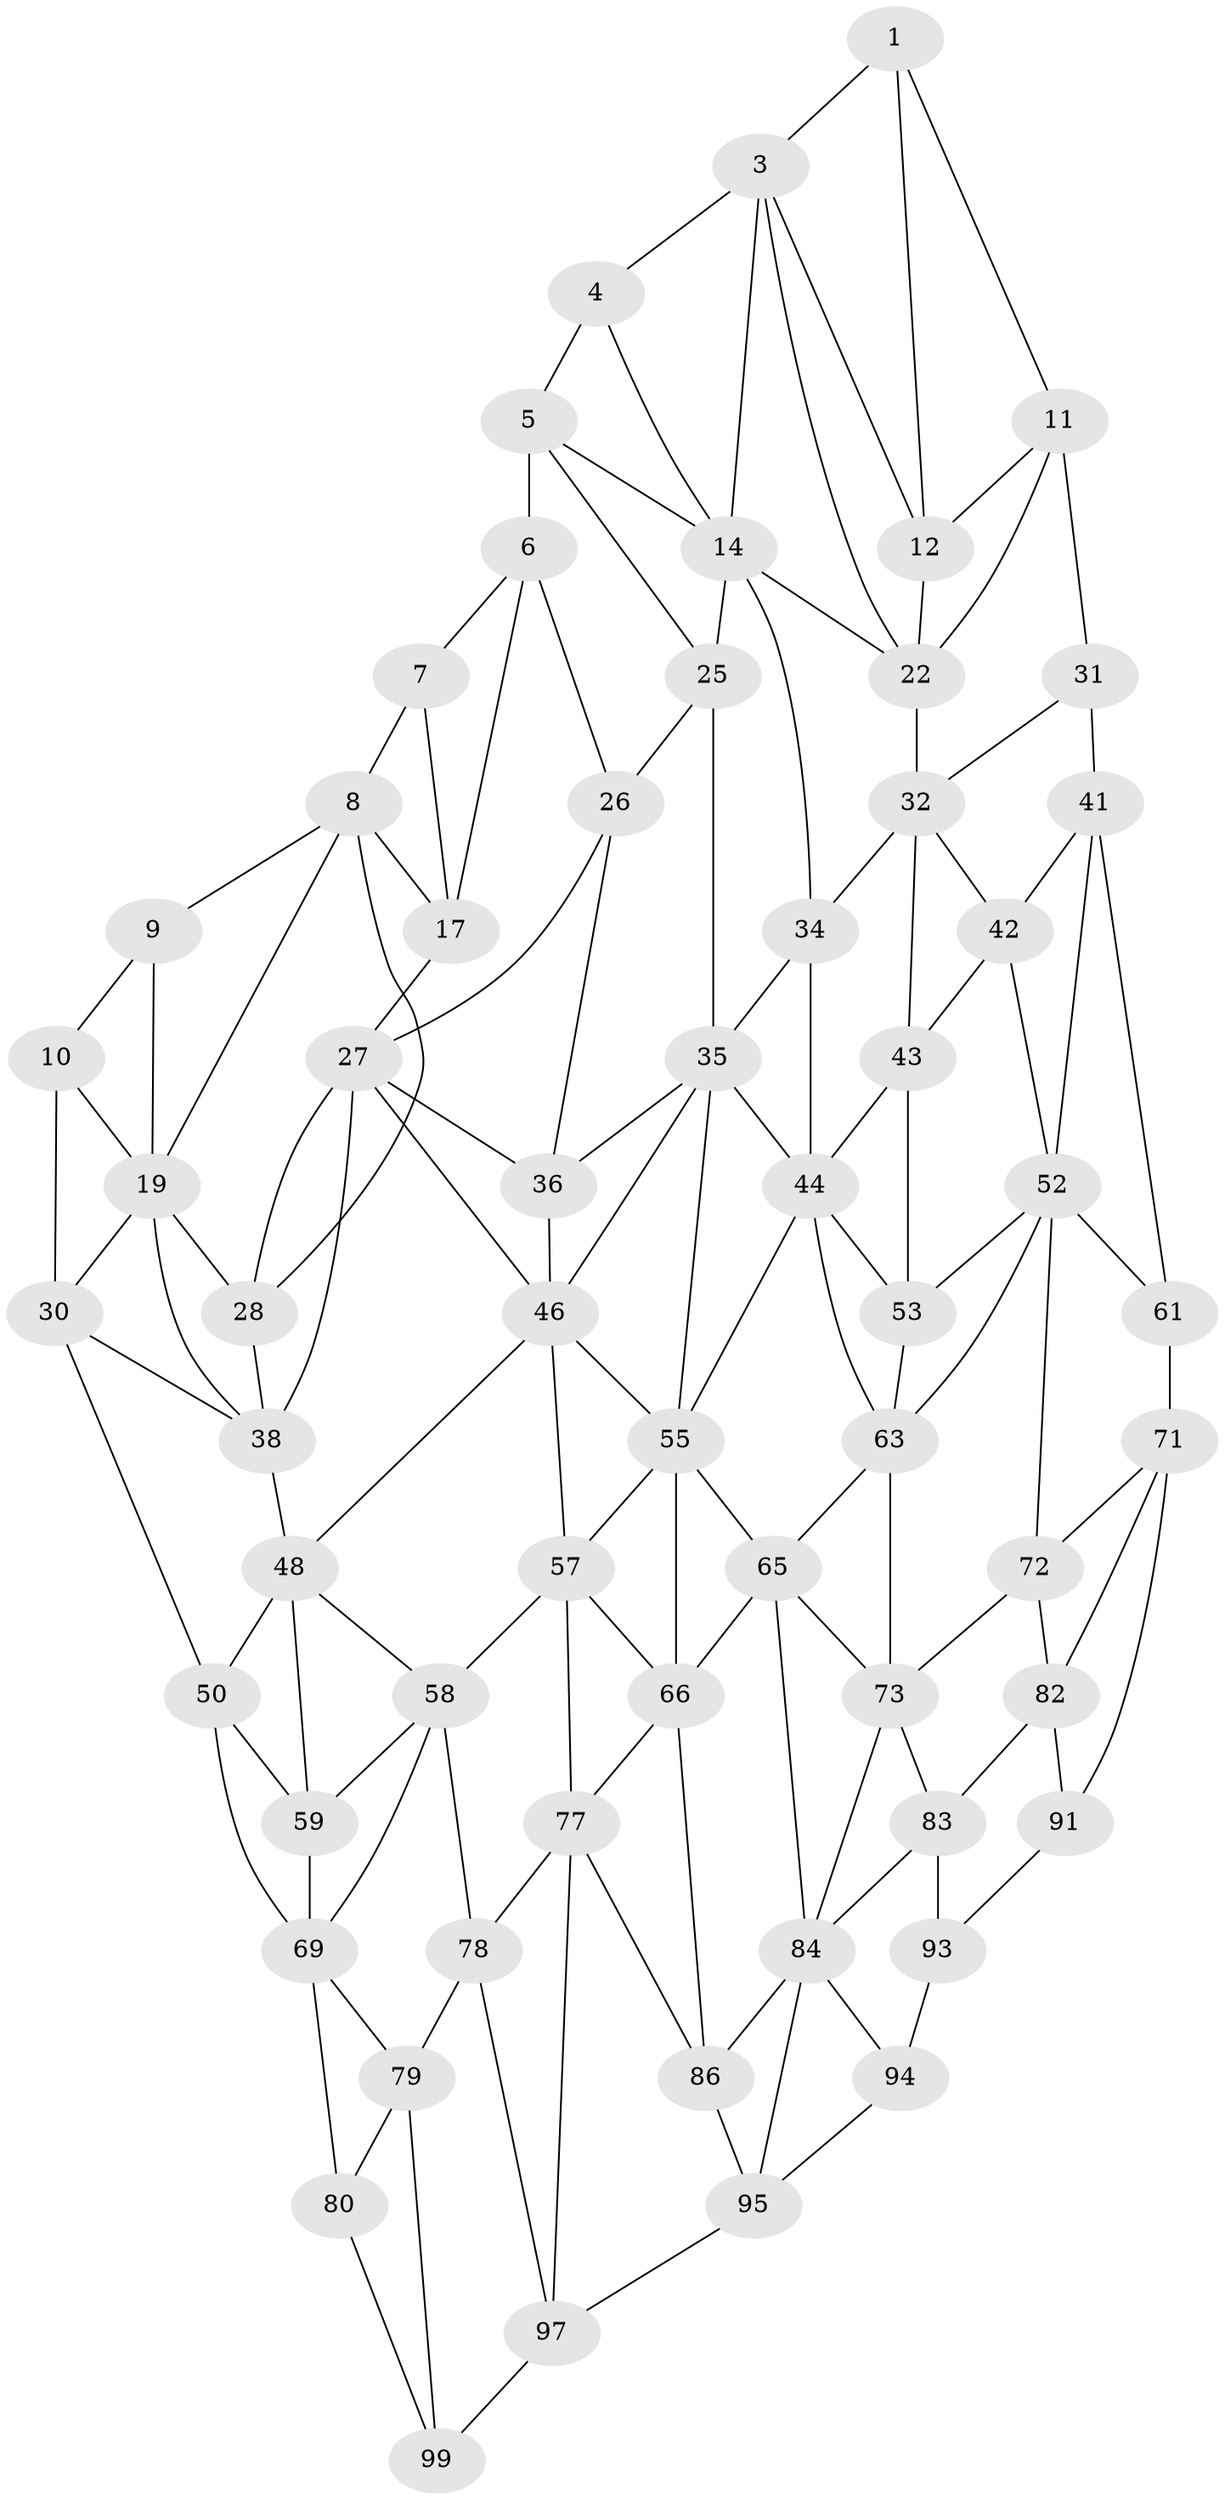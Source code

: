 // original degree distribution, {2: 0.04, 3: 0.32, 4: 0.64}
// Generated by graph-tools (version 1.1) at 2025/38/02/21/25 10:38:57]
// undirected, 61 vertices, 132 edges
graph export_dot {
graph [start="1"]
  node [color=gray90,style=filled];
  1 [super="+2"];
  3 [super="+13"];
  4;
  5 [super="+15"];
  6 [super="+16"];
  7;
  8 [super="+18"];
  9;
  10 [super="+20"];
  11 [super="+21"];
  12;
  14 [super="+24"];
  17;
  19 [super="+29"];
  22 [super="+23"];
  25;
  26;
  27 [super="+37"];
  28;
  30 [super="+40"];
  31;
  32 [super="+33"];
  34;
  35 [super="+45"];
  36;
  38 [super="+39"];
  41 [super="+51"];
  42;
  43;
  44 [super="+54"];
  46 [super="+47"];
  48 [super="+49"];
  50 [super="+60"];
  52 [super="+62"];
  53;
  55 [super="+56"];
  57 [super="+67"];
  58 [super="+68"];
  59;
  61;
  63 [super="+64"];
  65 [super="+75"];
  66 [super="+76"];
  69 [super="+70"];
  71 [super="+81"];
  72;
  73 [super="+74"];
  77 [super="+87"];
  78 [super="+88"];
  79 [super="+89"];
  80 [super="+90"];
  82;
  83;
  84 [super="+85"];
  86;
  91 [super="+92"];
  93;
  94;
  95 [super="+96"];
  97 [super="+98"];
  99 [super="+100"];
  1 -- 11;
  1 -- 3;
  1 -- 12;
  3 -- 4;
  3 -- 12;
  3 -- 14;
  3 -- 22;
  4 -- 14;
  4 -- 5;
  5 -- 6 [weight=2];
  5 -- 25;
  5 -- 14;
  6 -- 7;
  6 -- 17;
  6 -- 26;
  7 -- 17;
  7 -- 8;
  8 -- 9;
  8 -- 17;
  8 -- 19;
  8 -- 28;
  9 -- 19;
  9 -- 10;
  10 -- 19;
  10 -- 30;
  11 -- 12;
  11 -- 22;
  11 -- 31;
  12 -- 22;
  14 -- 25;
  14 -- 34;
  14 -- 22;
  17 -- 27;
  19 -- 28;
  19 -- 38;
  19 -- 30;
  22 -- 32 [weight=2];
  25 -- 35;
  25 -- 26;
  26 -- 36;
  26 -- 27;
  27 -- 28;
  27 -- 36;
  27 -- 38;
  27 -- 46;
  28 -- 38;
  30 -- 38;
  30 -- 50;
  31 -- 41;
  31 -- 32;
  32 -- 42;
  32 -- 34;
  32 -- 43;
  34 -- 44;
  34 -- 35;
  35 -- 36;
  35 -- 44;
  35 -- 46;
  35 -- 55;
  36 -- 46;
  38 -- 48 [weight=2];
  41 -- 42;
  41 -- 52;
  41 -- 61;
  42 -- 52;
  42 -- 43;
  43 -- 53;
  43 -- 44;
  44 -- 55;
  44 -- 53;
  44 -- 63;
  46 -- 55;
  46 -- 48;
  46 -- 57;
  48 -- 58;
  48 -- 50;
  48 -- 59;
  50 -- 59;
  50 -- 69;
  52 -- 53;
  52 -- 72;
  52 -- 61;
  52 -- 63;
  53 -- 63;
  55 -- 65;
  55 -- 57;
  55 -- 66;
  57 -- 58 [weight=2];
  57 -- 66;
  57 -- 77;
  58 -- 59;
  58 -- 69;
  58 -- 78;
  59 -- 69;
  61 -- 71;
  63 -- 73 [weight=2];
  63 -- 65;
  65 -- 66 [weight=2];
  65 -- 84;
  65 -- 73;
  66 -- 77;
  66 -- 86;
  69 -- 79;
  69 -- 80;
  71 -- 72;
  71 -- 82;
  71 -- 91;
  72 -- 82;
  72 -- 73;
  73 -- 83;
  73 -- 84;
  77 -- 78 [weight=2];
  77 -- 97;
  77 -- 86;
  78 -- 79 [weight=2];
  78 -- 97;
  79 -- 80 [weight=2];
  79 -- 99;
  80 -- 99;
  82 -- 83;
  82 -- 91;
  83 -- 93;
  83 -- 84;
  84 -- 94;
  84 -- 86;
  84 -- 95;
  86 -- 95;
  91 -- 93;
  93 -- 94;
  94 -- 95;
  95 -- 97;
  97 -- 99;
}
